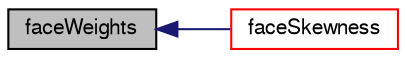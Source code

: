 digraph "faceWeights"
{
  bgcolor="transparent";
  edge [fontname="FreeSans",fontsize="10",labelfontname="FreeSans",labelfontsize="10"];
  node [fontname="FreeSans",fontsize="10",shape=record];
  rankdir="LR";
  Node74 [label="faceWeights",height=0.2,width=0.4,color="black", fillcolor="grey75", style="filled", fontcolor="black"];
  Node74 -> Node75 [dir="back",color="midnightblue",fontsize="10",style="solid",fontname="FreeSans"];
  Node75 [label="faceSkewness",height=0.2,width=0.4,color="red",URL="$a27414.html#a18dd96d4299c9cd56aa762e236a9af0d",tooltip="Generate skewness field. "];
}
